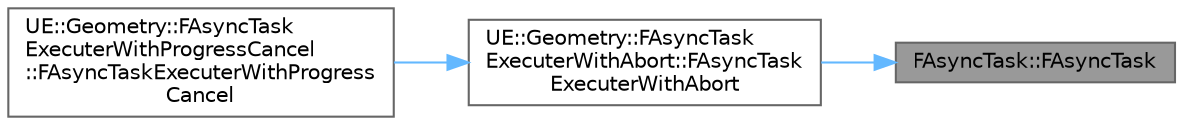 digraph "FAsyncTask::FAsyncTask"
{
 // INTERACTIVE_SVG=YES
 // LATEX_PDF_SIZE
  bgcolor="transparent";
  edge [fontname=Helvetica,fontsize=10,labelfontname=Helvetica,labelfontsize=10];
  node [fontname=Helvetica,fontsize=10,shape=box,height=0.2,width=0.4];
  rankdir="RL";
  Node1 [id="Node000001",label="FAsyncTask::FAsyncTask",height=0.2,width=0.4,color="gray40", fillcolor="grey60", style="filled", fontcolor="black",tooltip=" "];
  Node1 -> Node2 [id="edge1_Node000001_Node000002",dir="back",color="steelblue1",style="solid",tooltip=" "];
  Node2 [id="Node000002",label="UE::Geometry::FAsyncTask\lExecuterWithAbort::FAsyncTask\lExecuterWithAbort",height=0.2,width=0.4,color="grey40", fillcolor="white", style="filled",URL="$d1/dab/classUE_1_1Geometry_1_1FAsyncTaskExecuterWithAbort.html#ac041c414297064dffe1546fc0f8e3fb3",tooltip=" "];
  Node2 -> Node3 [id="edge2_Node000002_Node000003",dir="back",color="steelblue1",style="solid",tooltip=" "];
  Node3 [id="Node000003",label="UE::Geometry::FAsyncTask\lExecuterWithProgressCancel\l::FAsyncTaskExecuterWithProgress\lCancel",height=0.2,width=0.4,color="grey40", fillcolor="white", style="filled",URL="$dd/dd8/classUE_1_1Geometry_1_1FAsyncTaskExecuterWithProgressCancel.html#a22bbb68705ed109072cca21808fdcc00",tooltip=" "];
}
